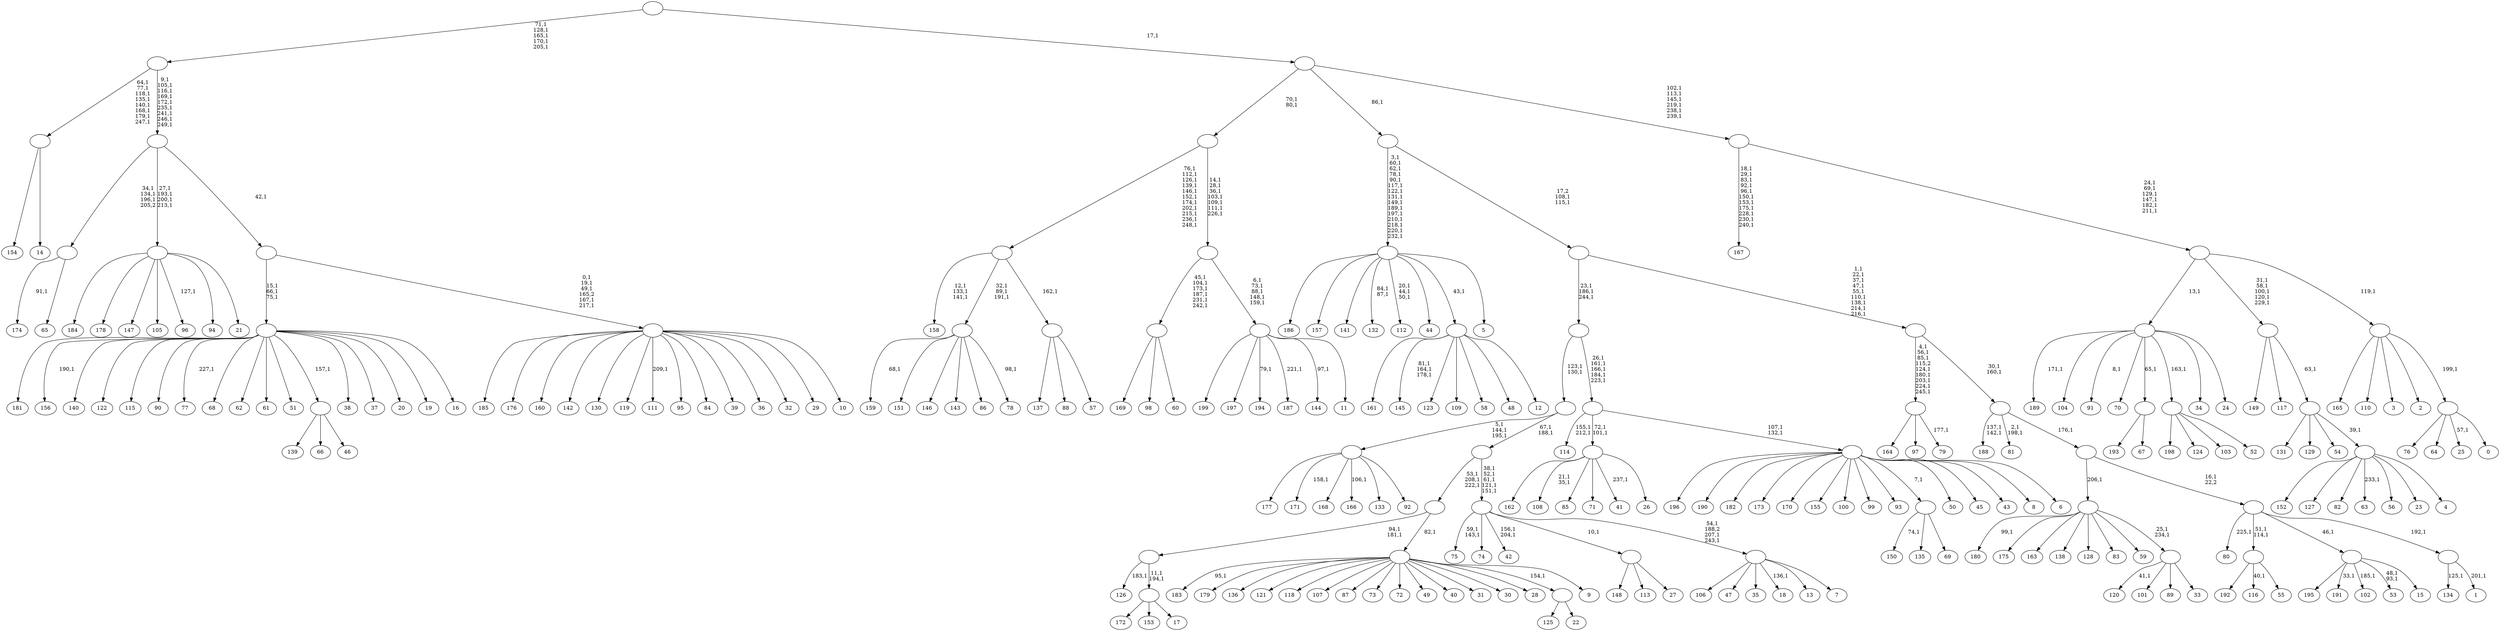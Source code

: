 digraph T {
	450 [label="199"]
	449 [label="198"]
	448 [label="197"]
	447 [label="196"]
	446 [label="195"]
	445 [label="194"]
	443 [label="193"]
	442 [label="192"]
	441 [label="191"]
	439 [label="190"]
	438 [label="189"]
	436 [label="188"]
	433 [label="187"]
	431 [label="186"]
	430 [label="185"]
	429 [label="184"]
	428 [label="183"]
	426 [label="182"]
	425 [label="181"]
	424 [label="180"]
	422 [label="179"]
	421 [label="178"]
	420 [label="177"]
	419 [label="176"]
	418 [label="175"]
	417 [label="174"]
	415 [label="173"]
	414 [label="172"]
	413 [label="171"]
	411 [label="170"]
	410 [label="169"]
	409 [label="168"]
	408 [label="167"]
	396 [label="166"]
	394 [label="165"]
	393 [label="164"]
	392 [label="163"]
	391 [label="162"]
	390 [label="161"]
	389 [label="160"]
	388 [label="159"]
	386 [label="158"]
	382 [label="157"]
	381 [label="156"]
	379 [label="155"]
	378 [label="154"]
	377 [label="153"]
	376 [label="152"]
	375 [label="151"]
	374 [label="150"]
	372 [label="149"]
	371 [label="148"]
	370 [label="147"]
	369 [label="146"]
	368 [label="145"]
	364 [label="144"]
	362 [label="143"]
	361 [label="142"]
	360 [label="141"]
	359 [label="140"]
	358 [label="139"]
	357 [label="138"]
	356 [label="137"]
	355 [label="136"]
	354 [label="135"]
	353 [label="134"]
	351 [label="133"]
	350 [label="132"]
	347 [label="131"]
	346 [label="130"]
	345 [label="129"]
	344 [label="128"]
	343 [label="127"]
	342 [label="126"]
	340 [label="125"]
	339 [label="124"]
	338 [label="123"]
	337 [label="122"]
	336 [label="121"]
	335 [label="120"]
	333 [label="119"]
	332 [label="118"]
	331 [label="117"]
	330 [label="116"]
	328 [label="115"]
	327 [label="114"]
	324 [label="113"]
	323 [label="112"]
	319 [label="111"]
	317 [label="110"]
	316 [label="109"]
	315 [label="108"]
	312 [label="107"]
	311 [label="106"]
	310 [label="105"]
	309 [label="104"]
	308 [label="103"]
	307 [label="102"]
	305 [label="101"]
	304 [label="100"]
	303 [label="99"]
	302 [label="98"]
	301 [label="97"]
	300 [label="96"]
	298 [label="95"]
	297 [label="94"]
	296 [label="93"]
	295 [label="92"]
	294 [label=""]
	291 [label="91"]
	289 [label="90"]
	288 [label="89"]
	287 [label="88"]
	286 [label="87"]
	285 [label="86"]
	284 [label="85"]
	283 [label="84"]
	282 [label="83"]
	281 [label="82"]
	280 [label="81"]
	277 [label="80"]
	275 [label="79"]
	273 [label=""]
	265 [label="78"]
	263 [label=""]
	260 [label="77"]
	258 [label="76"]
	257 [label="75"]
	254 [label="74"]
	253 [label="73"]
	252 [label="72"]
	251 [label="71"]
	250 [label="70"]
	249 [label="69"]
	248 [label=""]
	247 [label="68"]
	246 [label="67"]
	245 [label=""]
	244 [label="66"]
	243 [label="65"]
	242 [label=""]
	239 [label="64"]
	238 [label="63"]
	236 [label="62"]
	235 [label="61"]
	234 [label="60"]
	233 [label=""]
	227 [label="59"]
	226 [label="58"]
	225 [label="57"]
	224 [label=""]
	223 [label=""]
	212 [label="56"]
	211 [label="55"]
	210 [label=""]
	208 [label="54"]
	207 [label="53"]
	204 [label="52"]
	203 [label=""]
	202 [label="51"]
	201 [label="50"]
	200 [label="49"]
	199 [label="48"]
	198 [label="47"]
	197 [label="46"]
	196 [label=""]
	195 [label="45"]
	194 [label="44"]
	193 [label="43"]
	192 [label="42"]
	189 [label="41"]
	187 [label="40"]
	186 [label="39"]
	185 [label="38"]
	184 [label="37"]
	183 [label="36"]
	182 [label="35"]
	181 [label="34"]
	180 [label="33"]
	179 [label=""]
	177 [label=""]
	176 [label="32"]
	175 [label="31"]
	174 [label="30"]
	173 [label="29"]
	172 [label="28"]
	171 [label="27"]
	170 [label=""]
	169 [label="26"]
	168 [label=""]
	166 [label="25"]
	164 [label="24"]
	163 [label=""]
	162 [label="23"]
	161 [label="22"]
	160 [label=""]
	159 [label="21"]
	158 [label=""]
	154 [label="20"]
	153 [label="19"]
	152 [label="18"]
	150 [label="17"]
	149 [label=""]
	147 [label=""]
	145 [label="16"]
	144 [label=""]
	141 [label="15"]
	140 [label=""]
	139 [label="14"]
	138 [label=""]
	130 [label="13"]
	129 [label="12"]
	128 [label=""]
	127 [label="11"]
	126 [label=""]
	121 [label=""]
	114 [label=""]
	112 [label="10"]
	111 [label=""]
	106 [label=""]
	105 [label=""]
	96 [label=""]
	91 [label="9"]
	90 [label=""]
	89 [label=""]
	86 [label="8"]
	85 [label="7"]
	84 [label=""]
	81 [label=""]
	76 [label=""]
	74 [label=""]
	72 [label="6"]
	71 [label=""]
	69 [label=""]
	64 [label=""]
	61 [label="5"]
	60 [label=""]
	45 [label="4"]
	44 [label=""]
	43 [label=""]
	42 [label=""]
	37 [label="3"]
	36 [label="2"]
	35 [label="1"]
	33 [label=""]
	32 [label=""]
	31 [label=""]
	30 [label=""]
	28 [label=""]
	19 [label=""]
	17 [label=""]
	16 [label="0"]
	15 [label=""]
	14 [label=""]
	13 [label=""]
	7 [label=""]
	1 [label=""]
	0 [label=""]
	294 -> 396 [label="106,1"]
	294 -> 413 [label="158,1"]
	294 -> 420 [label=""]
	294 -> 409 [label=""]
	294 -> 351 [label=""]
	294 -> 295 [label=""]
	273 -> 275 [label="177,1"]
	273 -> 393 [label=""]
	273 -> 301 [label=""]
	263 -> 265 [label="98,1"]
	263 -> 388 [label="68,1"]
	263 -> 375 [label=""]
	263 -> 369 [label=""]
	263 -> 362 [label=""]
	263 -> 285 [label=""]
	248 -> 374 [label="74,1"]
	248 -> 354 [label=""]
	248 -> 249 [label=""]
	245 -> 443 [label=""]
	245 -> 246 [label=""]
	242 -> 417 [label="91,1"]
	242 -> 243 [label=""]
	233 -> 410 [label=""]
	233 -> 302 [label=""]
	233 -> 234 [label=""]
	224 -> 356 [label=""]
	224 -> 287 [label=""]
	224 -> 225 [label=""]
	223 -> 263 [label="32,1\n89,1\n191,1"]
	223 -> 386 [label="12,1\n133,1\n141,1"]
	223 -> 224 [label="162,1"]
	210 -> 330 [label="40,1"]
	210 -> 442 [label=""]
	210 -> 211 [label=""]
	203 -> 449 [label=""]
	203 -> 339 [label=""]
	203 -> 308 [label=""]
	203 -> 204 [label=""]
	196 -> 358 [label=""]
	196 -> 244 [label=""]
	196 -> 197 [label=""]
	179 -> 335 [label="41,1"]
	179 -> 305 [label=""]
	179 -> 288 [label=""]
	179 -> 180 [label=""]
	177 -> 179 [label="25,1\n234,1"]
	177 -> 424 [label="99,1"]
	177 -> 418 [label=""]
	177 -> 392 [label=""]
	177 -> 357 [label=""]
	177 -> 344 [label=""]
	177 -> 282 [label=""]
	177 -> 227 [label=""]
	170 -> 371 [label=""]
	170 -> 324 [label=""]
	170 -> 171 [label=""]
	168 -> 189 [label="237,1"]
	168 -> 315 [label="21,1\n35,1"]
	168 -> 391 [label=""]
	168 -> 284 [label=""]
	168 -> 251 [label=""]
	168 -> 169 [label=""]
	163 -> 291 [label="8,1"]
	163 -> 438 [label="171,1"]
	163 -> 309 [label=""]
	163 -> 250 [label=""]
	163 -> 245 [label="65,1"]
	163 -> 203 [label="163,1"]
	163 -> 181 [label=""]
	163 -> 164 [label=""]
	160 -> 340 [label=""]
	160 -> 161 [label=""]
	158 -> 300 [label="127,1"]
	158 -> 429 [label=""]
	158 -> 421 [label=""]
	158 -> 370 [label=""]
	158 -> 310 [label=""]
	158 -> 297 [label=""]
	158 -> 159 [label=""]
	149 -> 414 [label=""]
	149 -> 377 [label=""]
	149 -> 150 [label=""]
	147 -> 149 [label="11,1\n194,1"]
	147 -> 342 [label="183,1"]
	144 -> 260 [label="227,1"]
	144 -> 381 [label="190,1"]
	144 -> 425 [label=""]
	144 -> 359 [label=""]
	144 -> 337 [label=""]
	144 -> 328 [label=""]
	144 -> 289 [label=""]
	144 -> 247 [label=""]
	144 -> 236 [label=""]
	144 -> 235 [label=""]
	144 -> 202 [label=""]
	144 -> 196 [label="157,1"]
	144 -> 185 [label=""]
	144 -> 184 [label=""]
	144 -> 154 [label=""]
	144 -> 153 [label=""]
	144 -> 145 [label=""]
	140 -> 207 [label="48,1\n93,1"]
	140 -> 307 [label="185,1"]
	140 -> 441 [label="33,1"]
	140 -> 446 [label=""]
	140 -> 141 [label=""]
	138 -> 378 [label=""]
	138 -> 139 [label=""]
	128 -> 368 [label="81,1\n164,1\n178,1"]
	128 -> 390 [label=""]
	128 -> 338 [label=""]
	128 -> 316 [label=""]
	128 -> 226 [label=""]
	128 -> 199 [label=""]
	128 -> 129 [label=""]
	126 -> 364 [label="97,1"]
	126 -> 433 [label="221,1"]
	126 -> 445 [label="79,1"]
	126 -> 450 [label=""]
	126 -> 448 [label=""]
	126 -> 127 [label=""]
	121 -> 126 [label="6,1\n73,1\n88,1\n148,1\n159,1"]
	121 -> 233 [label="45,1\n104,1\n173,1\n187,1\n231,1\n242,1"]
	114 -> 121 [label="14,1\n28,1\n36,1\n103,1\n109,1\n111,1\n226,1"]
	114 -> 223 [label="76,1\n112,1\n126,1\n139,1\n146,1\n152,1\n174,1\n202,1\n215,1\n236,1\n248,1"]
	111 -> 319 [label="209,1"]
	111 -> 430 [label=""]
	111 -> 419 [label=""]
	111 -> 389 [label=""]
	111 -> 361 [label=""]
	111 -> 346 [label=""]
	111 -> 333 [label=""]
	111 -> 298 [label=""]
	111 -> 283 [label=""]
	111 -> 186 [label=""]
	111 -> 183 [label=""]
	111 -> 176 [label=""]
	111 -> 173 [label=""]
	111 -> 112 [label=""]
	106 -> 111 [label="0,1\n19,1\n49,1\n165,2\n167,1\n217,1"]
	106 -> 144 [label="15,1\n66,1\n75,1"]
	105 -> 158 [label="27,1\n193,1\n200,1\n213,1"]
	105 -> 242 [label="34,1\n134,1\n196,1\n205,2"]
	105 -> 106 [label="42,1"]
	96 -> 105 [label="9,1\n105,1\n116,1\n169,1\n172,1\n235,1\n241,1\n246,1\n249,1"]
	96 -> 138 [label="64,1\n77,1\n118,1\n135,1\n140,1\n168,1\n179,1\n247,1"]
	90 -> 428 [label="95,1"]
	90 -> 422 [label=""]
	90 -> 355 [label=""]
	90 -> 336 [label=""]
	90 -> 332 [label=""]
	90 -> 312 [label=""]
	90 -> 286 [label=""]
	90 -> 253 [label=""]
	90 -> 252 [label=""]
	90 -> 200 [label=""]
	90 -> 187 [label=""]
	90 -> 175 [label=""]
	90 -> 174 [label=""]
	90 -> 172 [label=""]
	90 -> 160 [label="154,1"]
	90 -> 91 [label=""]
	89 -> 147 [label="94,1\n181,1"]
	89 -> 90 [label="82,1"]
	84 -> 152 [label="136,1"]
	84 -> 311 [label=""]
	84 -> 198 [label=""]
	84 -> 182 [label=""]
	84 -> 130 [label=""]
	84 -> 85 [label=""]
	81 -> 84 [label="54,1\n188,2\n207,1\n243,1"]
	81 -> 192 [label="156,1\n204,1"]
	81 -> 257 [label="59,1\n143,1"]
	81 -> 254 [label=""]
	81 -> 170 [label="10,1"]
	76 -> 81 [label="38,1\n52,1\n61,1\n121,1\n151,1"]
	76 -> 89 [label="53,1\n208,1\n222,1"]
	74 -> 76 [label="67,1\n188,1"]
	74 -> 294 [label="5,1\n144,1\n195,1"]
	71 -> 447 [label=""]
	71 -> 439 [label=""]
	71 -> 426 [label=""]
	71 -> 415 [label=""]
	71 -> 411 [label=""]
	71 -> 379 [label=""]
	71 -> 304 [label=""]
	71 -> 303 [label=""]
	71 -> 296 [label=""]
	71 -> 248 [label="7,1"]
	71 -> 201 [label=""]
	71 -> 195 [label=""]
	71 -> 193 [label=""]
	71 -> 86 [label=""]
	71 -> 72 [label=""]
	69 -> 71 [label="107,1\n132,1"]
	69 -> 168 [label="72,1\n101,1"]
	69 -> 327 [label="155,1\n212,1"]
	64 -> 69 [label="26,1\n161,1\n166,1\n184,1\n223,1"]
	64 -> 74 [label="123,1\n130,1"]
	60 -> 323 [label="20,1\n44,1\n50,1"]
	60 -> 350 [label="84,1\n87,1"]
	60 -> 431 [label=""]
	60 -> 382 [label=""]
	60 -> 360 [label=""]
	60 -> 194 [label=""]
	60 -> 128 [label="43,1"]
	60 -> 61 [label=""]
	44 -> 238 [label="233,1"]
	44 -> 376 [label=""]
	44 -> 343 [label=""]
	44 -> 281 [label=""]
	44 -> 212 [label=""]
	44 -> 162 [label=""]
	44 -> 45 [label=""]
	43 -> 347 [label=""]
	43 -> 345 [label=""]
	43 -> 208 [label=""]
	43 -> 44 [label="39,1"]
	42 -> 372 [label=""]
	42 -> 331 [label=""]
	42 -> 43 [label="63,1"]
	33 -> 35 [label="201,1"]
	33 -> 353 [label="125,1"]
	32 -> 210 [label="51,1\n114,1"]
	32 -> 277 [label="225,1"]
	32 -> 140 [label="46,1"]
	32 -> 33 [label="192,1"]
	31 -> 177 [label="206,1"]
	31 -> 32 [label="16,1\n22,2"]
	30 -> 280 [label="2,1\n198,1"]
	30 -> 436 [label="137,1\n142,1"]
	30 -> 31 [label="176,1"]
	28 -> 30 [label="30,1\n160,1"]
	28 -> 273 [label="4,1\n56,1\n85,1\n115,2\n124,1\n180,1\n203,1\n224,1\n245,1"]
	19 -> 28 [label="1,1\n22,1\n37,1\n47,1\n55,1\n110,1\n138,1\n214,1\n216,1"]
	19 -> 64 [label="23,1\n186,1\n244,1"]
	17 -> 19 [label="17,2\n108,1\n115,1"]
	17 -> 60 [label="3,1\n60,1\n62,1\n78,1\n90,1\n117,1\n122,1\n131,1\n149,1\n189,1\n197,1\n210,1\n218,1\n220,1\n232,1"]
	15 -> 166 [label="57,1"]
	15 -> 258 [label=""]
	15 -> 239 [label=""]
	15 -> 16 [label=""]
	14 -> 394 [label=""]
	14 -> 317 [label=""]
	14 -> 37 [label=""]
	14 -> 36 [label=""]
	14 -> 15 [label="199,1"]
	13 -> 42 [label="31,1\n58,1\n100,1\n120,1\n229,1"]
	13 -> 163 [label="13,1"]
	13 -> 14 [label="119,1"]
	7 -> 13 [label="24,1\n69,1\n129,1\n147,1\n182,1\n211,1"]
	7 -> 408 [label="18,1\n29,1\n83,1\n92,1\n96,1\n150,1\n153,1\n175,1\n228,1\n230,1\n240,1"]
	1 -> 7 [label="102,1\n113,1\n145,1\n219,1\n238,1\n239,1"]
	1 -> 114 [label="70,1\n80,1"]
	1 -> 17 [label="86,1"]
	0 -> 96 [label="71,1\n128,1\n165,1\n170,1\n205,1"]
	0 -> 1 [label="17,1"]
}
